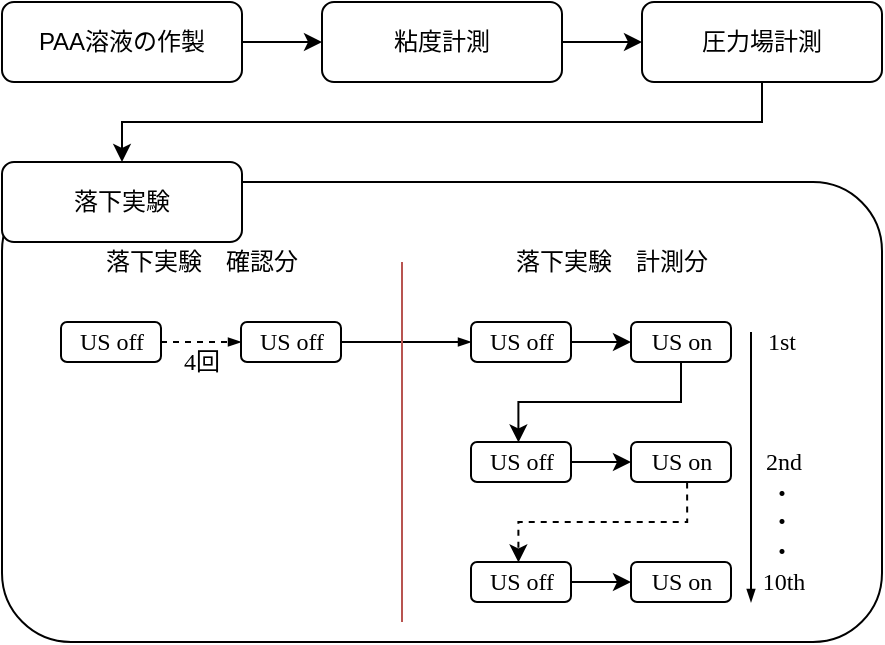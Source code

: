 <mxfile version="13.10.0" type="embed">
    <diagram id="C5RBs43oDa-KdzZeNtuy" name="Page-1">
        <mxGraphModel dx="1183" dy="561" grid="1" gridSize="10" guides="1" tooltips="1" connect="1" arrows="1" fold="1" page="1" pageScale="1" pageWidth="827" pageHeight="1169" math="0" shadow="0">
            <root>
                <mxCell id="WIyWlLk6GJQsqaUBKTNV-0"/>
                <mxCell id="WIyWlLk6GJQsqaUBKTNV-1" parent="WIyWlLk6GJQsqaUBKTNV-0"/>
                <mxCell id="mM-vonUXGilaQjceZ_w_-0" value="" style="edgeStyle=orthogonalEdgeStyle;rounded=0;orthogonalLoop=1;jettySize=auto;html=1;" parent="WIyWlLk6GJQsqaUBKTNV-1" source="WIyWlLk6GJQsqaUBKTNV-3" target="WIyWlLk6GJQsqaUBKTNV-11" edge="1">
                    <mxGeometry relative="1" as="geometry"/>
                </mxCell>
                <mxCell id="WIyWlLk6GJQsqaUBKTNV-3" value="PAA溶液の作製" style="rounded=1;whiteSpace=wrap;html=1;fontSize=12;glass=0;strokeWidth=1;shadow=0;" parent="WIyWlLk6GJQsqaUBKTNV-1" vertex="1">
                    <mxGeometry x="160" y="80" width="120" height="40" as="geometry"/>
                </mxCell>
                <mxCell id="mM-vonUXGilaQjceZ_w_-2" value="" style="edgeStyle=orthogonalEdgeStyle;rounded=0;orthogonalLoop=1;jettySize=auto;html=1;" parent="WIyWlLk6GJQsqaUBKTNV-1" source="WIyWlLk6GJQsqaUBKTNV-11" target="mM-vonUXGilaQjceZ_w_-1" edge="1">
                    <mxGeometry relative="1" as="geometry"/>
                </mxCell>
                <mxCell id="WIyWlLk6GJQsqaUBKTNV-11" value="粘度計測" style="rounded=1;whiteSpace=wrap;html=1;fontSize=12;glass=0;strokeWidth=1;shadow=0;" parent="WIyWlLk6GJQsqaUBKTNV-1" vertex="1">
                    <mxGeometry x="320" y="80" width="120" height="40" as="geometry"/>
                </mxCell>
                <mxCell id="mM-vonUXGilaQjceZ_w_-4" style="edgeStyle=orthogonalEdgeStyle;rounded=0;orthogonalLoop=1;jettySize=auto;html=1;entryX=0.5;entryY=0;entryDx=0;entryDy=0;" parent="WIyWlLk6GJQsqaUBKTNV-1" source="mM-vonUXGilaQjceZ_w_-1" target="mM-vonUXGilaQjceZ_w_-3" edge="1">
                    <mxGeometry relative="1" as="geometry">
                        <Array as="points">
                            <mxPoint x="540" y="140"/>
                            <mxPoint x="220" y="140"/>
                        </Array>
                    </mxGeometry>
                </mxCell>
                <mxCell id="mM-vonUXGilaQjceZ_w_-1" value="圧力場計測" style="rounded=1;whiteSpace=wrap;html=1;fontSize=12;glass=0;strokeWidth=1;shadow=0;" parent="WIyWlLk6GJQsqaUBKTNV-1" vertex="1">
                    <mxGeometry x="480" y="80" width="120" height="40" as="geometry"/>
                </mxCell>
                <mxCell id="mM-vonUXGilaQjceZ_w_-5" value="" style="rounded=1;whiteSpace=wrap;html=1;" parent="WIyWlLk6GJQsqaUBKTNV-1" vertex="1">
                    <mxGeometry x="160" y="170" width="440" height="230" as="geometry"/>
                </mxCell>
                <mxCell id="mM-vonUXGilaQjceZ_w_-3" value="落下実験" style="rounded=1;whiteSpace=wrap;html=1;fontSize=12;glass=0;strokeWidth=1;shadow=0;" parent="WIyWlLk6GJQsqaUBKTNV-1" vertex="1">
                    <mxGeometry x="160" y="160" width="120" height="40" as="geometry"/>
                </mxCell>
                <mxCell id="mM-vonUXGilaQjceZ_w_-34" style="edgeStyle=orthogonalEdgeStyle;rounded=0;orthogonalLoop=1;jettySize=auto;html=1;endArrow=blockThin;endFill=1;endSize=4;fontFamily=Times New Roman;dashed=1;" parent="WIyWlLk6GJQsqaUBKTNV-1" source="mM-vonUXGilaQjceZ_w_-6" target="mM-vonUXGilaQjceZ_w_-7" edge="1">
                    <mxGeometry relative="1" as="geometry"/>
                </mxCell>
                <mxCell id="mM-vonUXGilaQjceZ_w_-6" value="US off" style="rounded=1;whiteSpace=wrap;html=1;fontFamily=Times New Roman;" parent="WIyWlLk6GJQsqaUBKTNV-1" vertex="1">
                    <mxGeometry x="189.5" y="240" width="50" height="20" as="geometry"/>
                </mxCell>
                <mxCell id="mM-vonUXGilaQjceZ_w_-33" style="edgeStyle=orthogonalEdgeStyle;rounded=0;orthogonalLoop=1;jettySize=auto;html=1;entryX=0;entryY=0.5;entryDx=0;entryDy=0;endArrow=blockThin;endFill=1;endSize=4;fontFamily=Times New Roman;" parent="WIyWlLk6GJQsqaUBKTNV-1" source="mM-vonUXGilaQjceZ_w_-7" target="mM-vonUXGilaQjceZ_w_-9" edge="1">
                    <mxGeometry relative="1" as="geometry"/>
                </mxCell>
                <mxCell id="mM-vonUXGilaQjceZ_w_-7" value="US off" style="rounded=1;whiteSpace=wrap;html=1;fontFamily=Times New Roman;" parent="WIyWlLk6GJQsqaUBKTNV-1" vertex="1">
                    <mxGeometry x="279.5" y="240" width="50" height="20" as="geometry"/>
                </mxCell>
                <mxCell id="mM-vonUXGilaQjceZ_w_-11" style="edgeStyle=orthogonalEdgeStyle;rounded=0;orthogonalLoop=1;jettySize=auto;html=1;entryX=0;entryY=0.5;entryDx=0;entryDy=0;fontFamily=Times New Roman;" parent="WIyWlLk6GJQsqaUBKTNV-1" source="mM-vonUXGilaQjceZ_w_-9" target="mM-vonUXGilaQjceZ_w_-10" edge="1">
                    <mxGeometry relative="1" as="geometry"/>
                </mxCell>
                <mxCell id="mM-vonUXGilaQjceZ_w_-9" value="US off" style="rounded=1;whiteSpace=wrap;html=1;fontFamily=Times New Roman;" parent="WIyWlLk6GJQsqaUBKTNV-1" vertex="1">
                    <mxGeometry x="394.5" y="240" width="50" height="20" as="geometry"/>
                </mxCell>
                <mxCell id="mM-vonUXGilaQjceZ_w_-15" style="edgeStyle=orthogonalEdgeStyle;rounded=0;orthogonalLoop=1;jettySize=auto;html=1;fontFamily=Times New Roman;entryX=0.474;entryY=0.01;entryDx=0;entryDy=0;entryPerimeter=0;" parent="WIyWlLk6GJQsqaUBKTNV-1" source="mM-vonUXGilaQjceZ_w_-10" target="mM-vonUXGilaQjceZ_w_-13" edge="1">
                    <mxGeometry relative="1" as="geometry">
                        <Array as="points">
                            <mxPoint x="499.5" y="280"/>
                            <mxPoint x="418.5" y="280"/>
                        </Array>
                    </mxGeometry>
                </mxCell>
                <mxCell id="mM-vonUXGilaQjceZ_w_-10" value="US on" style="rounded=1;whiteSpace=wrap;html=1;fontFamily=Times New Roman;" parent="WIyWlLk6GJQsqaUBKTNV-1" vertex="1">
                    <mxGeometry x="474.5" y="240" width="50" height="20" as="geometry"/>
                </mxCell>
                <mxCell id="mM-vonUXGilaQjceZ_w_-12" style="edgeStyle=orthogonalEdgeStyle;rounded=0;orthogonalLoop=1;jettySize=auto;html=1;entryX=0;entryY=0.5;entryDx=0;entryDy=0;fontFamily=Times New Roman;" parent="WIyWlLk6GJQsqaUBKTNV-1" source="mM-vonUXGilaQjceZ_w_-13" target="mM-vonUXGilaQjceZ_w_-14" edge="1">
                    <mxGeometry relative="1" as="geometry"/>
                </mxCell>
                <mxCell id="mM-vonUXGilaQjceZ_w_-13" value="US off" style="rounded=1;whiteSpace=wrap;html=1;fontFamily=Times New Roman;" parent="WIyWlLk6GJQsqaUBKTNV-1" vertex="1">
                    <mxGeometry x="394.5" y="300" width="50" height="20" as="geometry"/>
                </mxCell>
                <mxCell id="mM-vonUXGilaQjceZ_w_-14" value="US on" style="rounded=1;whiteSpace=wrap;html=1;fontFamily=Times New Roman;" parent="WIyWlLk6GJQsqaUBKTNV-1" vertex="1">
                    <mxGeometry x="474.5" y="300" width="50" height="20" as="geometry"/>
                </mxCell>
                <mxCell id="mM-vonUXGilaQjceZ_w_-19" style="edgeStyle=orthogonalEdgeStyle;rounded=0;orthogonalLoop=1;jettySize=auto;html=1;fontFamily=Times New Roman;entryX=0.474;entryY=0.01;entryDx=0;entryDy=0;entryPerimeter=0;exitX=0.561;exitY=1.012;exitDx=0;exitDy=0;exitPerimeter=0;dashed=1;" parent="WIyWlLk6GJQsqaUBKTNV-1" source="mM-vonUXGilaQjceZ_w_-14" target="mM-vonUXGilaQjceZ_w_-22" edge="1">
                    <mxGeometry relative="1" as="geometry">
                        <Array as="points">
                            <mxPoint x="502.5" y="340"/>
                            <mxPoint x="418.5" y="340"/>
                        </Array>
                        <mxPoint x="499.5" y="320" as="sourcePoint"/>
                    </mxGeometry>
                </mxCell>
                <mxCell id="mM-vonUXGilaQjceZ_w_-21" style="edgeStyle=orthogonalEdgeStyle;rounded=0;orthogonalLoop=1;jettySize=auto;html=1;entryX=0;entryY=0.5;entryDx=0;entryDy=0;fontFamily=Times New Roman;" parent="WIyWlLk6GJQsqaUBKTNV-1" source="mM-vonUXGilaQjceZ_w_-22" target="mM-vonUXGilaQjceZ_w_-23" edge="1">
                    <mxGeometry relative="1" as="geometry"/>
                </mxCell>
                <mxCell id="mM-vonUXGilaQjceZ_w_-22" value="US off" style="rounded=1;whiteSpace=wrap;html=1;fontFamily=Times New Roman;" parent="WIyWlLk6GJQsqaUBKTNV-1" vertex="1">
                    <mxGeometry x="394.5" y="360" width="50" height="20" as="geometry"/>
                </mxCell>
                <mxCell id="mM-vonUXGilaQjceZ_w_-23" value="US on" style="rounded=1;whiteSpace=wrap;html=1;fontFamily=Times New Roman;" parent="WIyWlLk6GJQsqaUBKTNV-1" vertex="1">
                    <mxGeometry x="474.5" y="360" width="50" height="20" as="geometry"/>
                </mxCell>
                <mxCell id="mM-vonUXGilaQjceZ_w_-24" value="1st" style="text;html=1;strokeColor=none;fillColor=none;align=center;verticalAlign=middle;whiteSpace=wrap;rounded=0;fontFamily=Times New Roman;" parent="WIyWlLk6GJQsqaUBKTNV-1" vertex="1">
                    <mxGeometry x="529.5" y="240" width="40" height="20" as="geometry"/>
                </mxCell>
                <mxCell id="mM-vonUXGilaQjceZ_w_-25" value="2nd" style="text;html=1;strokeColor=none;fillColor=none;align=center;verticalAlign=middle;whiteSpace=wrap;rounded=0;fontFamily=Times New Roman;" parent="WIyWlLk6GJQsqaUBKTNV-1" vertex="1">
                    <mxGeometry x="530.5" y="300" width="40" height="20" as="geometry"/>
                </mxCell>
                <mxCell id="mM-vonUXGilaQjceZ_w_-26" value="10th" style="text;html=1;strokeColor=none;fillColor=none;align=center;verticalAlign=middle;whiteSpace=wrap;rounded=0;fontFamily=Times New Roman;" parent="WIyWlLk6GJQsqaUBKTNV-1" vertex="1">
                    <mxGeometry x="530.5" y="360" width="40" height="20" as="geometry"/>
                </mxCell>
                <mxCell id="mM-vonUXGilaQjceZ_w_-27" value="" style="endArrow=none;html=1;fontFamily=Times New Roman;fillColor=#f8cecc;strokeColor=#b85450;" parent="WIyWlLk6GJQsqaUBKTNV-1" edge="1">
                    <mxGeometry width="50" height="50" relative="1" as="geometry">
                        <mxPoint x="360" y="390" as="sourcePoint"/>
                        <mxPoint x="360" y="210" as="targetPoint"/>
                    </mxGeometry>
                </mxCell>
                <mxCell id="mM-vonUXGilaQjceZ_w_-28" value="・&lt;br&gt;・&lt;br&gt;・" style="text;html=1;strokeColor=none;fillColor=none;align=center;verticalAlign=middle;whiteSpace=wrap;rounded=0;fontFamily=Times New Roman;" parent="WIyWlLk6GJQsqaUBKTNV-1" vertex="1">
                    <mxGeometry x="529.5" y="320" width="40" height="40" as="geometry"/>
                </mxCell>
                <mxCell id="mM-vonUXGilaQjceZ_w_-29" value="" style="endArrow=blockThin;html=1;fontFamily=Times New Roman;endSize=4;endFill=1;" parent="WIyWlLk6GJQsqaUBKTNV-1" edge="1">
                    <mxGeometry width="50" height="50" relative="1" as="geometry">
                        <mxPoint x="534.5" y="245" as="sourcePoint"/>
                        <mxPoint x="534.5" y="380" as="targetPoint"/>
                    </mxGeometry>
                </mxCell>
                <mxCell id="mM-vonUXGilaQjceZ_w_-31" value="落下実験　計測分" style="text;html=1;strokeColor=none;fillColor=none;align=center;verticalAlign=middle;whiteSpace=wrap;rounded=0;fontFamily=Times New Roman;" parent="WIyWlLk6GJQsqaUBKTNV-1" vertex="1">
                    <mxGeometry x="404.5" y="200" width="120" height="20" as="geometry"/>
                </mxCell>
                <mxCell id="mM-vonUXGilaQjceZ_w_-32" value="落下実験　確認分" style="text;html=1;strokeColor=none;fillColor=none;align=center;verticalAlign=middle;whiteSpace=wrap;rounded=0;fontFamily=Times New Roman;" parent="WIyWlLk6GJQsqaUBKTNV-1" vertex="1">
                    <mxGeometry x="199.5" y="200" width="120" height="20" as="geometry"/>
                </mxCell>
                <mxCell id="mM-vonUXGilaQjceZ_w_-35" value="4回" style="text;html=1;strokeColor=none;fillColor=none;align=center;verticalAlign=middle;whiteSpace=wrap;rounded=0;fontFamily=Times New Roman;" parent="WIyWlLk6GJQsqaUBKTNV-1" vertex="1">
                    <mxGeometry x="239.5" y="250" width="40" height="20" as="geometry"/>
                </mxCell>
            </root>
        </mxGraphModel>
    </diagram>
</mxfile>